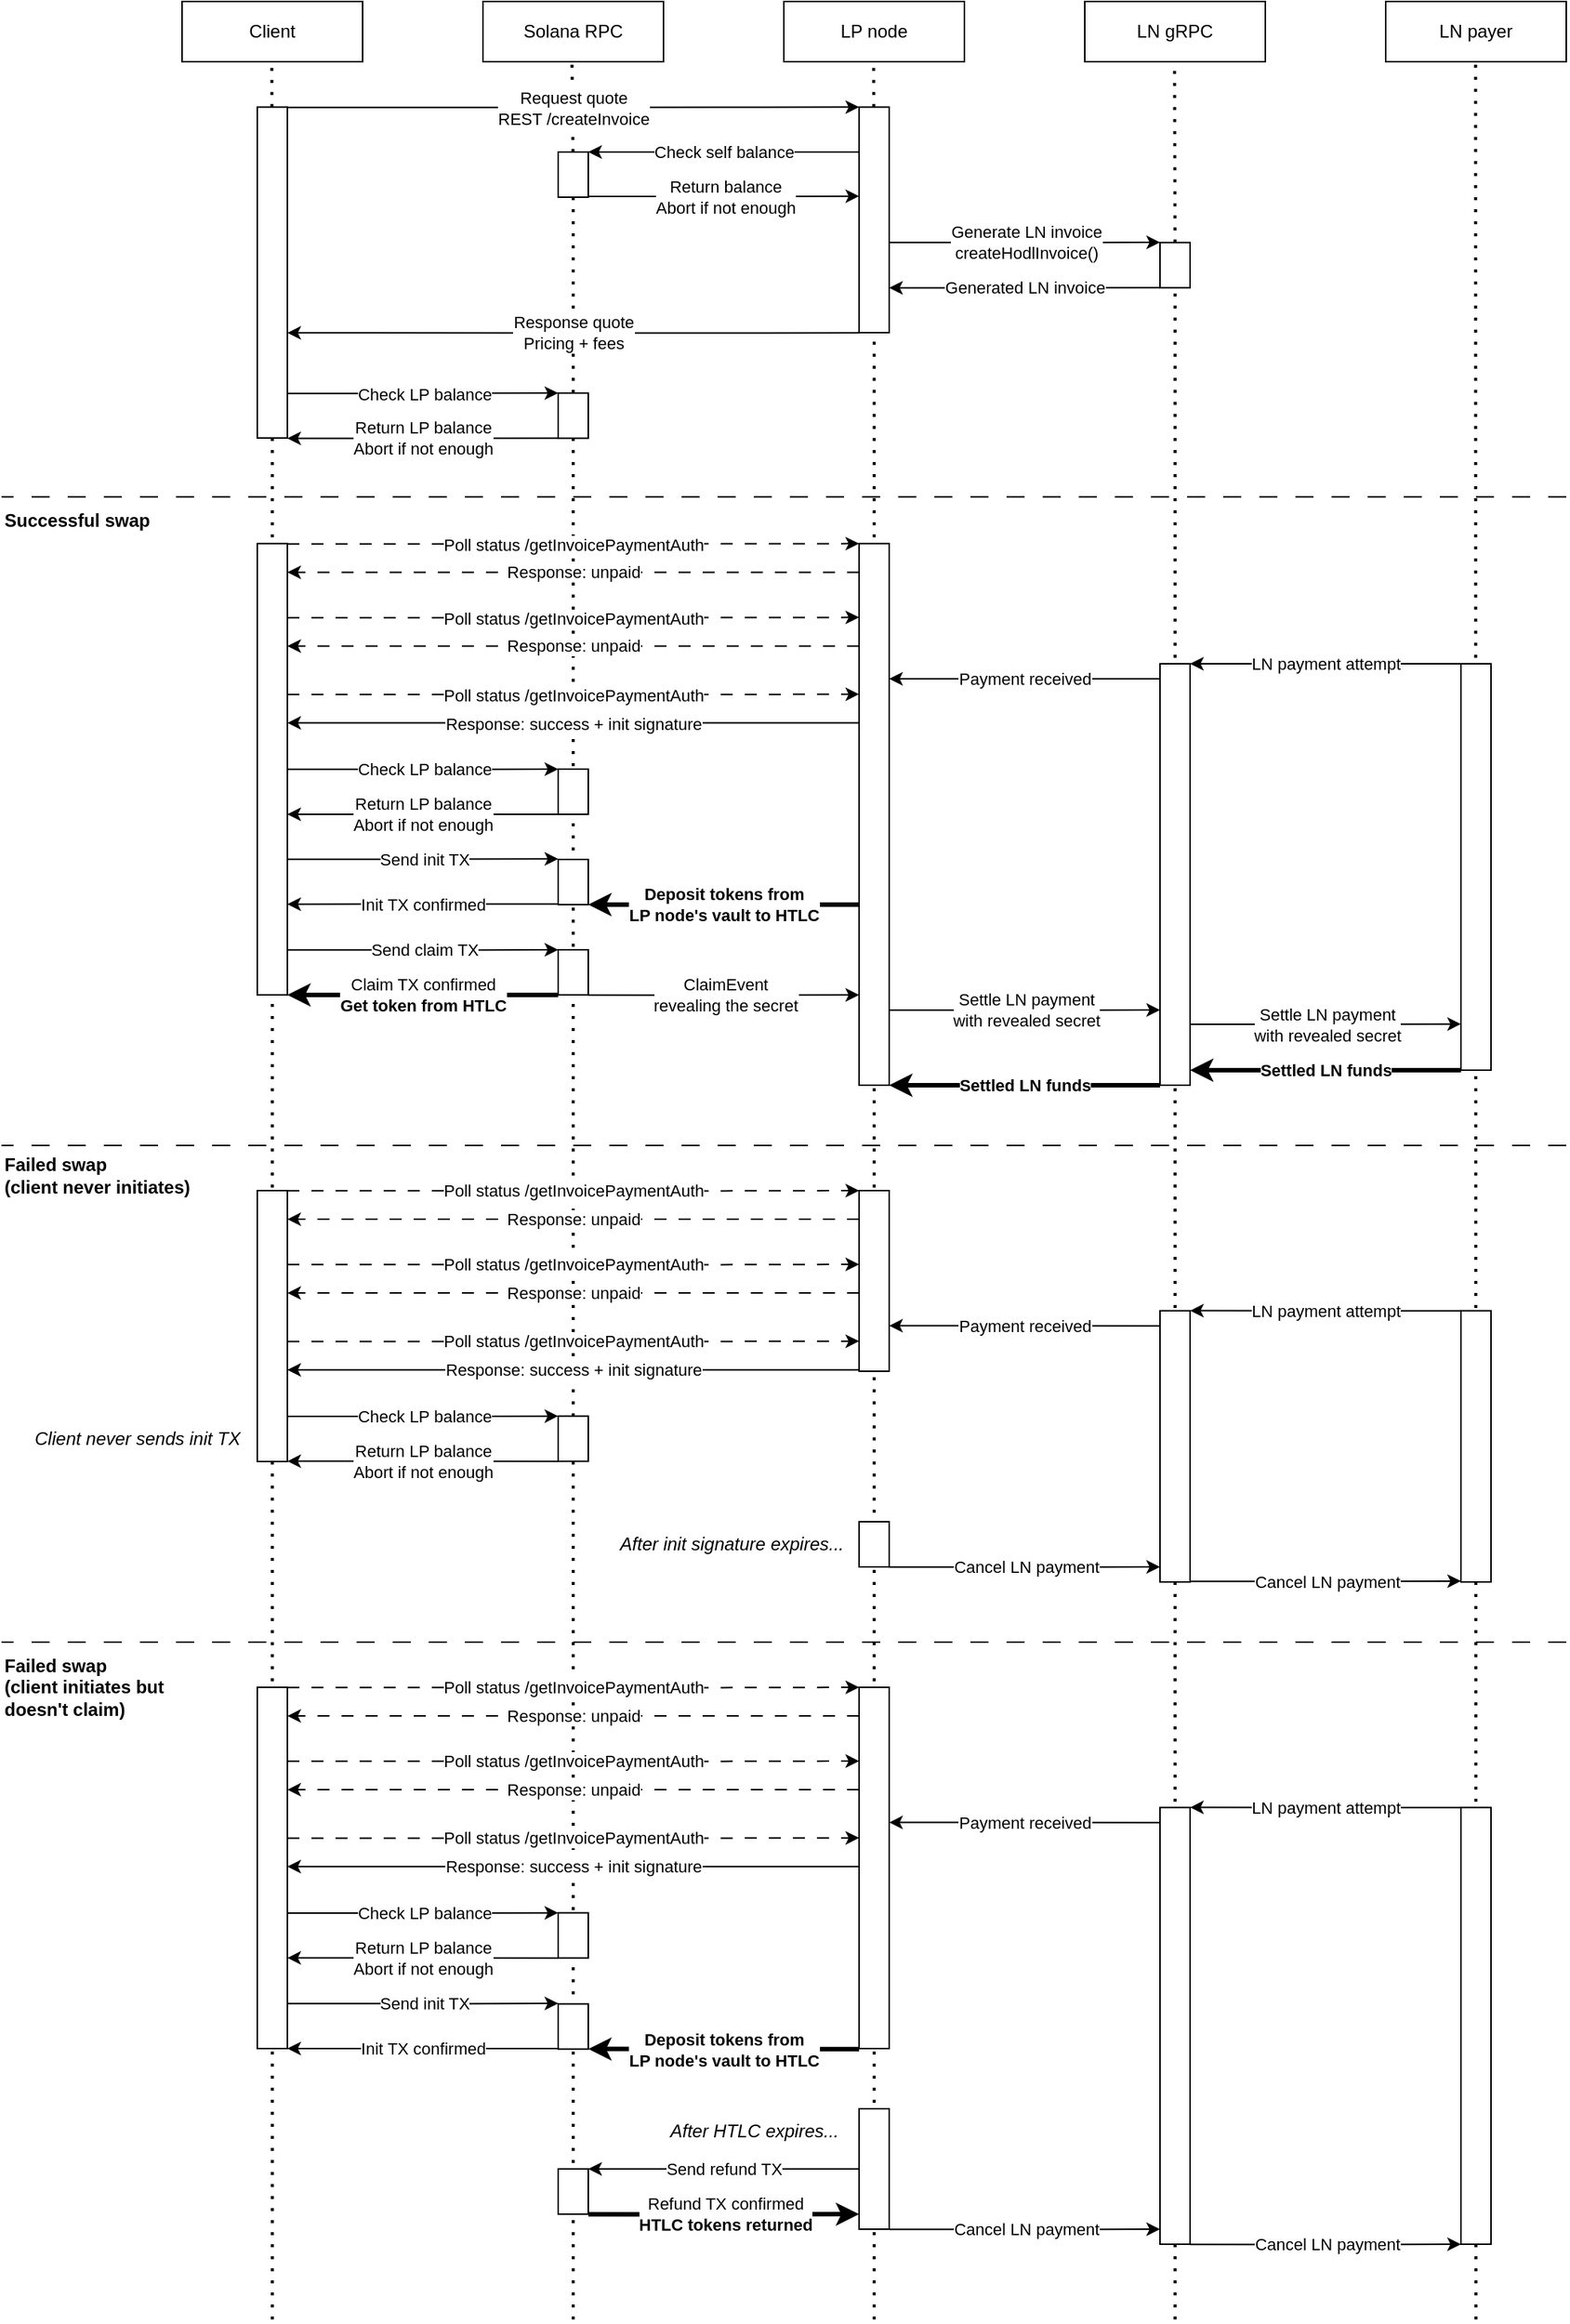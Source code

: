 <mxfile version="20.8.16" type="device"><diagram name="Page-1" id="v_abSemOzw6kNZ-jSQ5_"><mxGraphModel dx="1953" dy="1146" grid="1" gridSize="10" guides="1" tooltips="1" connect="1" arrows="1" fold="1" page="1" pageScale="1" pageWidth="1100" pageHeight="850" math="0" shadow="0"><root><mxCell id="0"/><mxCell id="1" parent="0"/><mxCell id="xtIyixmofCU6Mkym6CMM-1" value="Client" style="rounded=0;whiteSpace=wrap;html=1;" parent="1" vertex="1"><mxGeometry x="160" y="40" width="120" height="40" as="geometry"/></mxCell><mxCell id="xtIyixmofCU6Mkym6CMM-2" value="LP node" style="rounded=0;whiteSpace=wrap;html=1;" parent="1" vertex="1"><mxGeometry x="560" y="40" width="120" height="40" as="geometry"/></mxCell><mxCell id="xtIyixmofCU6Mkym6CMM-3" value="LN payer" style="rounded=0;whiteSpace=wrap;html=1;" parent="1" vertex="1"><mxGeometry x="960" y="40" width="120" height="40" as="geometry"/></mxCell><mxCell id="xtIyixmofCU6Mkym6CMM-4" value="Solana RPC" style="rounded=0;whiteSpace=wrap;html=1;" parent="1" vertex="1"><mxGeometry x="360" y="40" width="120" height="40" as="geometry"/></mxCell><mxCell id="xtIyixmofCU6Mkym6CMM-6" value="" style="endArrow=none;dashed=1;html=1;dashPattern=1 3;strokeWidth=2;rounded=0;entryX=0.5;entryY=1;entryDx=0;entryDy=0;startArrow=none;" parent="1" source="LldOg9A5rvM3-FE8M_Fl-11" edge="1"><mxGeometry width="50" height="50" relative="1" as="geometry"><mxPoint x="419" y="820" as="sourcePoint"/><mxPoint x="419.17" y="80" as="targetPoint"/></mxGeometry></mxCell><mxCell id="xtIyixmofCU6Mkym6CMM-23" value="LN gRPC" style="rounded=0;whiteSpace=wrap;html=1;" parent="1" vertex="1"><mxGeometry x="760" y="40" width="120" height="40" as="geometry"/></mxCell><mxCell id="LldOg9A5rvM3-FE8M_Fl-1" value="" style="endArrow=none;dashed=1;html=1;dashPattern=1 3;strokeWidth=2;rounded=0;entryX=0.5;entryY=1;entryDx=0;entryDy=0;startArrow=none;" edge="1" parent="1" source="LldOg9A5rvM3-FE8M_Fl-5"><mxGeometry width="50" height="50" relative="1" as="geometry"><mxPoint x="219.5" y="820" as="sourcePoint"/><mxPoint x="219.67" y="80" as="targetPoint"/></mxGeometry></mxCell><mxCell id="LldOg9A5rvM3-FE8M_Fl-2" value="" style="endArrow=none;dashed=1;html=1;dashPattern=1 3;strokeWidth=2;rounded=0;entryX=0.5;entryY=1;entryDx=0;entryDy=0;startArrow=none;" edge="1" parent="1" source="LldOg9A5rvM3-FE8M_Fl-7"><mxGeometry width="50" height="50" relative="1" as="geometry"><mxPoint x="619.5" y="820" as="sourcePoint"/><mxPoint x="619.67" y="80" as="targetPoint"/></mxGeometry></mxCell><mxCell id="LldOg9A5rvM3-FE8M_Fl-3" value="" style="endArrow=none;dashed=1;html=1;dashPattern=1 3;strokeWidth=2;rounded=0;entryX=0.5;entryY=1;entryDx=0;entryDy=0;startArrow=none;" edge="1" parent="1" source="LldOg9A5rvM3-FE8M_Fl-28"><mxGeometry width="50" height="50" relative="1" as="geometry"><mxPoint x="819.5" y="820" as="sourcePoint"/><mxPoint x="819.67" y="80" as="targetPoint"/></mxGeometry></mxCell><mxCell id="LldOg9A5rvM3-FE8M_Fl-4" value="" style="endArrow=none;dashed=1;html=1;dashPattern=1 3;strokeWidth=2;rounded=0;entryX=0.5;entryY=1;entryDx=0;entryDy=0;startArrow=none;" edge="1" parent="1"><mxGeometry width="50" height="50" relative="1" as="geometry"><mxPoint x="1020" y="1580" as="sourcePoint"/><mxPoint x="1019.75" y="80" as="targetPoint"/></mxGeometry></mxCell><mxCell id="LldOg9A5rvM3-FE8M_Fl-6" value="" style="endArrow=none;dashed=1;html=1;dashPattern=1 3;strokeWidth=2;rounded=0;entryX=0.5;entryY=1;entryDx=0;entryDy=0;startArrow=none;" edge="1" parent="1" target="LldOg9A5rvM3-FE8M_Fl-5"><mxGeometry width="50" height="50" relative="1" as="geometry"><mxPoint x="220" y="1580" as="sourcePoint"/><mxPoint x="219.67" y="80" as="targetPoint"/></mxGeometry></mxCell><mxCell id="LldOg9A5rvM3-FE8M_Fl-5" value="" style="rounded=0;whiteSpace=wrap;html=1;" vertex="1" parent="1"><mxGeometry x="210" y="110.17" width="20" height="219.83" as="geometry"/></mxCell><mxCell id="LldOg9A5rvM3-FE8M_Fl-8" value="" style="endArrow=none;dashed=1;html=1;dashPattern=1 3;strokeWidth=2;rounded=0;entryX=0.5;entryY=1;entryDx=0;entryDy=0;startArrow=none;" edge="1" parent="1" target="LldOg9A5rvM3-FE8M_Fl-7"><mxGeometry width="50" height="50" relative="1" as="geometry"><mxPoint x="620" y="1580" as="sourcePoint"/><mxPoint x="619.67" y="80" as="targetPoint"/></mxGeometry></mxCell><mxCell id="LldOg9A5rvM3-FE8M_Fl-7" value="" style="rounded=0;whiteSpace=wrap;html=1;" vertex="1" parent="1"><mxGeometry x="610" y="110.17" width="20" height="149.83" as="geometry"/></mxCell><mxCell id="LldOg9A5rvM3-FE8M_Fl-9" style="edgeStyle=orthogonalEdgeStyle;rounded=0;orthogonalLoop=1;jettySize=auto;html=1;exitX=1;exitY=0;exitDx=0;exitDy=0;entryX=0;entryY=0;entryDx=0;entryDy=0;" edge="1" parent="1"><mxGeometry relative="1" as="geometry"><mxPoint x="610" y="110.17" as="targetPoint"/><mxPoint x="230" y="110.34" as="sourcePoint"/><Array as="points"><mxPoint x="520" y="110.17"/><mxPoint x="520" y="110.17"/></Array></mxGeometry></mxCell><mxCell id="LldOg9A5rvM3-FE8M_Fl-10" value="Request quote&lt;br&gt;REST /createInvoice" style="edgeLabel;html=1;align=center;verticalAlign=middle;resizable=0;points=[];" vertex="1" connectable="0" parent="LldOg9A5rvM3-FE8M_Fl-9"><mxGeometry x="-0.106" y="-2" relative="1" as="geometry"><mxPoint x="20" y="-2" as="offset"/></mxGeometry></mxCell><mxCell id="LldOg9A5rvM3-FE8M_Fl-13" style="edgeStyle=orthogonalEdgeStyle;rounded=0;orthogonalLoop=1;jettySize=auto;html=1;exitX=0;exitY=1;exitDx=0;exitDy=0;" edge="1" parent="1"><mxGeometry relative="1" as="geometry"><mxPoint x="430" y="140.0" as="targetPoint"/><Array as="points"><mxPoint x="430" y="140.0"/></Array><mxPoint x="610.0" y="140.0" as="sourcePoint"/></mxGeometry></mxCell><mxCell id="LldOg9A5rvM3-FE8M_Fl-14" value="Check self balance" style="edgeLabel;html=1;align=center;verticalAlign=middle;resizable=0;points=[];" vertex="1" connectable="0" parent="LldOg9A5rvM3-FE8M_Fl-13"><mxGeometry x="-0.087" y="-1" relative="1" as="geometry"><mxPoint x="-8" y="1" as="offset"/></mxGeometry></mxCell><mxCell id="LldOg9A5rvM3-FE8M_Fl-16" value="" style="endArrow=none;dashed=1;html=1;dashPattern=1 3;strokeWidth=2;rounded=0;entryX=0.5;entryY=1;entryDx=0;entryDy=0;startArrow=none;" edge="1" parent="1" target="LldOg9A5rvM3-FE8M_Fl-11"><mxGeometry width="50" height="50" relative="1" as="geometry"><mxPoint x="420" y="1580" as="sourcePoint"/><mxPoint x="419.17" y="80.0" as="targetPoint"/></mxGeometry></mxCell><mxCell id="LldOg9A5rvM3-FE8M_Fl-11" value="" style="rounded=0;whiteSpace=wrap;html=1;" vertex="1" parent="1"><mxGeometry x="410" y="140.0" width="20" height="30" as="geometry"/></mxCell><mxCell id="LldOg9A5rvM3-FE8M_Fl-17" style="edgeStyle=orthogonalEdgeStyle;rounded=0;orthogonalLoop=1;jettySize=auto;html=1;exitX=1;exitY=0;exitDx=0;exitDy=0;entryX=0;entryY=0;entryDx=0;entryDy=0;" edge="1" parent="1"><mxGeometry relative="1" as="geometry"><mxPoint x="610.0" y="169.31" as="targetPoint"/><mxPoint x="430" y="169.48" as="sourcePoint"/><Array as="points"><mxPoint x="540" y="169.31"/></Array></mxGeometry></mxCell><mxCell id="LldOg9A5rvM3-FE8M_Fl-18" value="Return balance&lt;br&gt;Abort if not enough" style="edgeLabel;html=1;align=center;verticalAlign=middle;resizable=0;points=[];" vertex="1" connectable="0" parent="LldOg9A5rvM3-FE8M_Fl-17"><mxGeometry x="-0.106" y="-2" relative="1" as="geometry"><mxPoint x="10" y="-2" as="offset"/></mxGeometry></mxCell><mxCell id="LldOg9A5rvM3-FE8M_Fl-19" style="edgeStyle=orthogonalEdgeStyle;rounded=0;orthogonalLoop=1;jettySize=auto;html=1;exitX=0;exitY=1;exitDx=0;exitDy=0;endArrow=classic;endFill=1;" edge="1" parent="1"><mxGeometry relative="1" as="geometry"><mxPoint x="230" y="260.17" as="targetPoint"/><Array as="points"><mxPoint x="520" y="260.17"/><mxPoint x="520" y="260.17"/></Array><mxPoint x="610" y="260.17" as="sourcePoint"/></mxGeometry></mxCell><mxCell id="LldOg9A5rvM3-FE8M_Fl-20" value="Response quote&lt;br&gt;Pricing + fees" style="edgeLabel;html=1;align=center;verticalAlign=middle;resizable=0;points=[];" vertex="1" connectable="0" parent="LldOg9A5rvM3-FE8M_Fl-19"><mxGeometry x="0.075" relative="1" as="geometry"><mxPoint x="14" as="offset"/></mxGeometry></mxCell><mxCell id="LldOg9A5rvM3-FE8M_Fl-21" value="" style="rounded=0;whiteSpace=wrap;html=1;" vertex="1" parent="1"><mxGeometry x="410" y="300.17" width="20" height="30" as="geometry"/></mxCell><mxCell id="LldOg9A5rvM3-FE8M_Fl-22" style="edgeStyle=orthogonalEdgeStyle;rounded=0;orthogonalLoop=1;jettySize=auto;html=1;exitX=1;exitY=0;exitDx=0;exitDy=0;entryX=0;entryY=0;entryDx=0;entryDy=0;" edge="1" parent="1"><mxGeometry relative="1" as="geometry"><mxPoint x="410" y="300.17" as="targetPoint"/><mxPoint x="230" y="300.34" as="sourcePoint"/><Array as="points"><mxPoint x="340" y="300.17"/></Array></mxGeometry></mxCell><mxCell id="LldOg9A5rvM3-FE8M_Fl-23" value="Check LP balance" style="edgeLabel;html=1;align=center;verticalAlign=middle;resizable=0;points=[];" vertex="1" connectable="0" parent="LldOg9A5rvM3-FE8M_Fl-22"><mxGeometry x="-0.106" y="-2" relative="1" as="geometry"><mxPoint x="10" y="-2" as="offset"/></mxGeometry></mxCell><mxCell id="LldOg9A5rvM3-FE8M_Fl-24" style="edgeStyle=orthogonalEdgeStyle;rounded=0;orthogonalLoop=1;jettySize=auto;html=1;exitX=0;exitY=1;exitDx=0;exitDy=0;" edge="1" parent="1"><mxGeometry relative="1" as="geometry"><mxPoint x="230" y="330.17" as="targetPoint"/><Array as="points"><mxPoint x="230" y="330.17"/></Array><mxPoint x="410" y="330.17" as="sourcePoint"/></mxGeometry></mxCell><mxCell id="LldOg9A5rvM3-FE8M_Fl-25" value="Return LP balance&lt;br&gt;Abort if not enough" style="edgeLabel;html=1;align=center;verticalAlign=middle;resizable=0;points=[];" vertex="1" connectable="0" parent="LldOg9A5rvM3-FE8M_Fl-24"><mxGeometry x="-0.087" y="-1" relative="1" as="geometry"><mxPoint x="-8" y="1" as="offset"/></mxGeometry></mxCell><mxCell id="LldOg9A5rvM3-FE8M_Fl-26" style="edgeStyle=orthogonalEdgeStyle;rounded=0;orthogonalLoop=1;jettySize=auto;html=1;exitX=1;exitY=0;exitDx=0;exitDy=0;entryX=0;entryY=0;entryDx=0;entryDy=0;" edge="1" parent="1"><mxGeometry relative="1" as="geometry"><mxPoint x="810" y="200.0" as="targetPoint"/><mxPoint x="630" y="200.17" as="sourcePoint"/><Array as="points"><mxPoint x="740" y="200.0"/></Array></mxGeometry></mxCell><mxCell id="LldOg9A5rvM3-FE8M_Fl-27" value="Generate LN invoice&lt;br&gt;createHodlInvoice()" style="edgeLabel;html=1;align=center;verticalAlign=middle;resizable=0;points=[];" vertex="1" connectable="0" parent="LldOg9A5rvM3-FE8M_Fl-26"><mxGeometry x="-0.106" y="-2" relative="1" as="geometry"><mxPoint x="10" y="-2" as="offset"/></mxGeometry></mxCell><mxCell id="LldOg9A5rvM3-FE8M_Fl-29" value="" style="endArrow=none;dashed=1;html=1;dashPattern=1 3;strokeWidth=2;rounded=0;entryX=0.5;entryY=1;entryDx=0;entryDy=0;startArrow=none;" edge="1" parent="1" target="LldOg9A5rvM3-FE8M_Fl-28"><mxGeometry width="50" height="50" relative="1" as="geometry"><mxPoint x="820" y="1580" as="sourcePoint"/><mxPoint x="819.67" y="80" as="targetPoint"/></mxGeometry></mxCell><mxCell id="LldOg9A5rvM3-FE8M_Fl-28" value="" style="rounded=0;whiteSpace=wrap;html=1;" vertex="1" parent="1"><mxGeometry x="810" y="200.17" width="20" height="30" as="geometry"/></mxCell><mxCell id="LldOg9A5rvM3-FE8M_Fl-30" style="edgeStyle=orthogonalEdgeStyle;rounded=0;orthogonalLoop=1;jettySize=auto;html=1;exitX=0;exitY=1;exitDx=0;exitDy=0;" edge="1" parent="1"><mxGeometry relative="1" as="geometry"><mxPoint x="630" y="230.17" as="targetPoint"/><Array as="points"><mxPoint x="630" y="230.17"/></Array><mxPoint x="810" y="230.17" as="sourcePoint"/></mxGeometry></mxCell><mxCell id="LldOg9A5rvM3-FE8M_Fl-31" value="Generated LN invoice" style="edgeLabel;html=1;align=center;verticalAlign=middle;resizable=0;points=[];" vertex="1" connectable="0" parent="LldOg9A5rvM3-FE8M_Fl-30"><mxGeometry x="-0.087" y="-1" relative="1" as="geometry"><mxPoint x="-8" y="1" as="offset"/></mxGeometry></mxCell><mxCell id="LldOg9A5rvM3-FE8M_Fl-32" value="" style="rounded=0;whiteSpace=wrap;html=1;" vertex="1" parent="1"><mxGeometry x="210" y="400.17" width="20" height="299.83" as="geometry"/></mxCell><mxCell id="LldOg9A5rvM3-FE8M_Fl-33" value="" style="rounded=0;whiteSpace=wrap;html=1;" vertex="1" parent="1"><mxGeometry x="610" y="400.17" width="20" height="359.83" as="geometry"/></mxCell><mxCell id="LldOg9A5rvM3-FE8M_Fl-34" style="edgeStyle=orthogonalEdgeStyle;rounded=0;orthogonalLoop=1;jettySize=auto;html=1;exitX=1;exitY=0;exitDx=0;exitDy=0;entryX=0;entryY=0;entryDx=0;entryDy=0;dashed=1;dashPattern=8 8;" edge="1" parent="1"><mxGeometry relative="1" as="geometry"><mxPoint x="610" y="400.17" as="targetPoint"/><mxPoint x="230" y="400.34" as="sourcePoint"/><Array as="points"><mxPoint x="520" y="400.17"/><mxPoint x="520" y="400.17"/></Array></mxGeometry></mxCell><mxCell id="LldOg9A5rvM3-FE8M_Fl-35" value="Poll status /getInvoicePaymentAuth" style="edgeLabel;html=1;align=center;verticalAlign=middle;resizable=0;points=[];" vertex="1" connectable="0" parent="LldOg9A5rvM3-FE8M_Fl-34"><mxGeometry x="-0.106" y="-2" relative="1" as="geometry"><mxPoint x="20" y="-2" as="offset"/></mxGeometry></mxCell><mxCell id="LldOg9A5rvM3-FE8M_Fl-36" style="edgeStyle=orthogonalEdgeStyle;rounded=0;orthogonalLoop=1;jettySize=auto;html=1;exitX=0;exitY=1;exitDx=0;exitDy=0;endArrow=classic;endFill=1;dashed=1;dashPattern=8 8;" edge="1" parent="1"><mxGeometry relative="1" as="geometry"><mxPoint x="230" y="419.2" as="targetPoint"/><Array as="points"><mxPoint x="520" y="419.2"/><mxPoint x="520" y="419.2"/></Array><mxPoint x="610" y="419.2" as="sourcePoint"/></mxGeometry></mxCell><mxCell id="LldOg9A5rvM3-FE8M_Fl-37" value="Response: unpaid" style="edgeLabel;html=1;align=center;verticalAlign=middle;resizable=0;points=[];" vertex="1" connectable="0" parent="LldOg9A5rvM3-FE8M_Fl-36"><mxGeometry x="0.075" relative="1" as="geometry"><mxPoint x="14" as="offset"/></mxGeometry></mxCell><mxCell id="LldOg9A5rvM3-FE8M_Fl-42" style="edgeStyle=orthogonalEdgeStyle;rounded=0;orthogonalLoop=1;jettySize=auto;html=1;exitX=1;exitY=0;exitDx=0;exitDy=0;entryX=0;entryY=0;entryDx=0;entryDy=0;dashed=1;dashPattern=8 8;" edge="1" parent="1"><mxGeometry relative="1" as="geometry"><mxPoint x="610" y="449.17" as="targetPoint"/><mxPoint x="230" y="449.34" as="sourcePoint"/><Array as="points"><mxPoint x="520" y="449.17"/><mxPoint x="520" y="449.17"/></Array></mxGeometry></mxCell><mxCell id="LldOg9A5rvM3-FE8M_Fl-43" value="Poll status /getInvoicePaymentAuth" style="edgeLabel;html=1;align=center;verticalAlign=middle;resizable=0;points=[];" vertex="1" connectable="0" parent="LldOg9A5rvM3-FE8M_Fl-42"><mxGeometry x="-0.106" y="-2" relative="1" as="geometry"><mxPoint x="20" y="-2" as="offset"/></mxGeometry></mxCell><mxCell id="LldOg9A5rvM3-FE8M_Fl-44" style="edgeStyle=orthogonalEdgeStyle;rounded=0;orthogonalLoop=1;jettySize=auto;html=1;exitX=0;exitY=1;exitDx=0;exitDy=0;endArrow=classic;endFill=1;dashed=1;dashPattern=8 8;" edge="1" parent="1"><mxGeometry relative="1" as="geometry"><mxPoint x="230" y="468.2" as="targetPoint"/><Array as="points"><mxPoint x="520" y="468.2"/><mxPoint x="520" y="468.2"/></Array><mxPoint x="610" y="468.2" as="sourcePoint"/></mxGeometry></mxCell><mxCell id="LldOg9A5rvM3-FE8M_Fl-45" value="Response: unpaid" style="edgeLabel;html=1;align=center;verticalAlign=middle;resizable=0;points=[];" vertex="1" connectable="0" parent="LldOg9A5rvM3-FE8M_Fl-44"><mxGeometry x="0.075" relative="1" as="geometry"><mxPoint x="14" as="offset"/></mxGeometry></mxCell><mxCell id="LldOg9A5rvM3-FE8M_Fl-46" value="" style="rounded=0;whiteSpace=wrap;html=1;" vertex="1" parent="1"><mxGeometry x="1010" y="480" width="20" height="270" as="geometry"/></mxCell><mxCell id="LldOg9A5rvM3-FE8M_Fl-48" value="" style="rounded=0;whiteSpace=wrap;html=1;" vertex="1" parent="1"><mxGeometry x="810" y="480" width="20" height="280" as="geometry"/></mxCell><mxCell id="LldOg9A5rvM3-FE8M_Fl-49" style="edgeStyle=orthogonalEdgeStyle;rounded=0;orthogonalLoop=1;jettySize=auto;html=1;exitX=0;exitY=1;exitDx=0;exitDy=0;" edge="1" parent="1"><mxGeometry relative="1" as="geometry"><mxPoint x="830" y="480.0" as="targetPoint"/><Array as="points"><mxPoint x="830" y="480"/></Array><mxPoint x="1010" y="480.0" as="sourcePoint"/></mxGeometry></mxCell><mxCell id="LldOg9A5rvM3-FE8M_Fl-50" value="LN payment attempt" style="edgeLabel;html=1;align=center;verticalAlign=middle;resizable=0;points=[];" vertex="1" connectable="0" parent="LldOg9A5rvM3-FE8M_Fl-49"><mxGeometry x="-0.087" y="-1" relative="1" as="geometry"><mxPoint x="-8" y="1" as="offset"/></mxGeometry></mxCell><mxCell id="LldOg9A5rvM3-FE8M_Fl-51" style="edgeStyle=orthogonalEdgeStyle;rounded=0;orthogonalLoop=1;jettySize=auto;html=1;exitX=0;exitY=1;exitDx=0;exitDy=0;" edge="1" parent="1"><mxGeometry relative="1" as="geometry"><mxPoint x="630" y="490" as="targetPoint"/><Array as="points"><mxPoint x="630" y="490"/></Array><mxPoint x="810" y="490" as="sourcePoint"/></mxGeometry></mxCell><mxCell id="LldOg9A5rvM3-FE8M_Fl-52" value="Payment received" style="edgeLabel;html=1;align=center;verticalAlign=middle;resizable=0;points=[];" vertex="1" connectable="0" parent="LldOg9A5rvM3-FE8M_Fl-51"><mxGeometry x="-0.087" y="-1" relative="1" as="geometry"><mxPoint x="-8" y="1" as="offset"/></mxGeometry></mxCell><mxCell id="LldOg9A5rvM3-FE8M_Fl-53" style="edgeStyle=orthogonalEdgeStyle;rounded=0;orthogonalLoop=1;jettySize=auto;html=1;exitX=1;exitY=0;exitDx=0;exitDy=0;entryX=0;entryY=0;entryDx=0;entryDy=0;dashed=1;dashPattern=8 8;" edge="1" parent="1"><mxGeometry relative="1" as="geometry"><mxPoint x="610" y="500.23" as="targetPoint"/><mxPoint x="230" y="500.4" as="sourcePoint"/><Array as="points"><mxPoint x="520" y="500.23"/><mxPoint x="520" y="500.23"/></Array></mxGeometry></mxCell><mxCell id="LldOg9A5rvM3-FE8M_Fl-54" value="Poll status /getInvoicePaymentAuth" style="edgeLabel;html=1;align=center;verticalAlign=middle;resizable=0;points=[];" vertex="1" connectable="0" parent="LldOg9A5rvM3-FE8M_Fl-53"><mxGeometry x="-0.106" y="-2" relative="1" as="geometry"><mxPoint x="20" y="-2" as="offset"/></mxGeometry></mxCell><mxCell id="LldOg9A5rvM3-FE8M_Fl-55" style="edgeStyle=orthogonalEdgeStyle;rounded=0;orthogonalLoop=1;jettySize=auto;html=1;exitX=0;exitY=1;exitDx=0;exitDy=0;endArrow=classic;endFill=1;" edge="1" parent="1"><mxGeometry relative="1" as="geometry"><mxPoint x="230" y="519.26" as="targetPoint"/><Array as="points"><mxPoint x="520" y="519.26"/><mxPoint x="520" y="519.26"/></Array><mxPoint x="610" y="519.26" as="sourcePoint"/></mxGeometry></mxCell><mxCell id="LldOg9A5rvM3-FE8M_Fl-56" value="Response: success + init signature" style="edgeLabel;html=1;align=center;verticalAlign=middle;resizable=0;points=[];" vertex="1" connectable="0" parent="LldOg9A5rvM3-FE8M_Fl-55"><mxGeometry x="0.075" relative="1" as="geometry"><mxPoint x="14" as="offset"/></mxGeometry></mxCell><mxCell id="LldOg9A5rvM3-FE8M_Fl-57" value="" style="rounded=0;whiteSpace=wrap;html=1;" vertex="1" parent="1"><mxGeometry x="410" y="550.0" width="20" height="30" as="geometry"/></mxCell><mxCell id="LldOg9A5rvM3-FE8M_Fl-58" style="edgeStyle=orthogonalEdgeStyle;rounded=0;orthogonalLoop=1;jettySize=auto;html=1;exitX=1;exitY=0;exitDx=0;exitDy=0;entryX=0;entryY=0;entryDx=0;entryDy=0;" edge="1" parent="1"><mxGeometry relative="1" as="geometry"><mxPoint x="410" y="550.0" as="targetPoint"/><mxPoint x="230" y="550.17" as="sourcePoint"/><Array as="points"><mxPoint x="340" y="550.0"/></Array></mxGeometry></mxCell><mxCell id="LldOg9A5rvM3-FE8M_Fl-59" value="Check LP balance" style="edgeLabel;html=1;align=center;verticalAlign=middle;resizable=0;points=[];" vertex="1" connectable="0" parent="LldOg9A5rvM3-FE8M_Fl-58"><mxGeometry x="-0.106" y="-2" relative="1" as="geometry"><mxPoint x="10" y="-2" as="offset"/></mxGeometry></mxCell><mxCell id="LldOg9A5rvM3-FE8M_Fl-60" style="edgeStyle=orthogonalEdgeStyle;rounded=0;orthogonalLoop=1;jettySize=auto;html=1;exitX=0;exitY=1;exitDx=0;exitDy=0;" edge="1" parent="1"><mxGeometry relative="1" as="geometry"><mxPoint x="230" y="580.0" as="targetPoint"/><Array as="points"><mxPoint x="230" y="580"/></Array><mxPoint x="410" y="580.0" as="sourcePoint"/></mxGeometry></mxCell><mxCell id="LldOg9A5rvM3-FE8M_Fl-61" value="Return LP balance&lt;br&gt;Abort if not enough" style="edgeLabel;html=1;align=center;verticalAlign=middle;resizable=0;points=[];" vertex="1" connectable="0" parent="LldOg9A5rvM3-FE8M_Fl-60"><mxGeometry x="-0.087" y="-1" relative="1" as="geometry"><mxPoint x="-8" y="1" as="offset"/></mxGeometry></mxCell><mxCell id="LldOg9A5rvM3-FE8M_Fl-62" value="" style="rounded=0;whiteSpace=wrap;html=1;" vertex="1" parent="1"><mxGeometry x="410" y="610.0" width="20" height="30" as="geometry"/></mxCell><mxCell id="LldOg9A5rvM3-FE8M_Fl-63" style="edgeStyle=orthogonalEdgeStyle;rounded=0;orthogonalLoop=1;jettySize=auto;html=1;exitX=1;exitY=0;exitDx=0;exitDy=0;entryX=0;entryY=0;entryDx=0;entryDy=0;" edge="1" parent="1"><mxGeometry relative="1" as="geometry"><mxPoint x="410" y="609.66" as="targetPoint"/><mxPoint x="230" y="609.83" as="sourcePoint"/><Array as="points"><mxPoint x="340" y="609.66"/></Array></mxGeometry></mxCell><mxCell id="LldOg9A5rvM3-FE8M_Fl-64" value="Send init TX" style="edgeLabel;html=1;align=center;verticalAlign=middle;resizable=0;points=[];" vertex="1" connectable="0" parent="LldOg9A5rvM3-FE8M_Fl-63"><mxGeometry x="-0.106" y="-2" relative="1" as="geometry"><mxPoint x="10" y="-2" as="offset"/></mxGeometry></mxCell><mxCell id="LldOg9A5rvM3-FE8M_Fl-65" style="edgeStyle=orthogonalEdgeStyle;rounded=0;orthogonalLoop=1;jettySize=auto;html=1;exitX=0;exitY=1;exitDx=0;exitDy=0;" edge="1" parent="1"><mxGeometry relative="1" as="geometry"><mxPoint x="230" y="639.66" as="targetPoint"/><Array as="points"><mxPoint x="230" y="639.66"/></Array><mxPoint x="410" y="639.66" as="sourcePoint"/></mxGeometry></mxCell><mxCell id="LldOg9A5rvM3-FE8M_Fl-66" value="Init TX confirmed" style="edgeLabel;html=1;align=center;verticalAlign=middle;resizable=0;points=[];" vertex="1" connectable="0" parent="LldOg9A5rvM3-FE8M_Fl-65"><mxGeometry x="-0.087" y="-1" relative="1" as="geometry"><mxPoint x="-8" y="1" as="offset"/></mxGeometry></mxCell><mxCell id="LldOg9A5rvM3-FE8M_Fl-67" style="edgeStyle=orthogonalEdgeStyle;rounded=0;orthogonalLoop=1;jettySize=auto;html=1;exitX=0;exitY=1;exitDx=0;exitDy=0;strokeWidth=3;" edge="1" parent="1"><mxGeometry relative="1" as="geometry"><mxPoint x="430" y="640" as="targetPoint"/><Array as="points"><mxPoint x="430" y="640"/></Array><mxPoint x="610" y="640" as="sourcePoint"/></mxGeometry></mxCell><mxCell id="LldOg9A5rvM3-FE8M_Fl-68" value="&lt;b&gt;Deposit tokens from&lt;br&gt;LP node's vault to HTLC&lt;/b&gt;" style="edgeLabel;html=1;align=center;verticalAlign=middle;resizable=0;points=[];" vertex="1" connectable="0" parent="LldOg9A5rvM3-FE8M_Fl-67"><mxGeometry x="-0.087" y="-1" relative="1" as="geometry"><mxPoint x="-8" y="1" as="offset"/></mxGeometry></mxCell><mxCell id="LldOg9A5rvM3-FE8M_Fl-69" value="" style="rounded=0;whiteSpace=wrap;html=1;" vertex="1" parent="1"><mxGeometry x="410" y="670.0" width="20" height="30" as="geometry"/></mxCell><mxCell id="LldOg9A5rvM3-FE8M_Fl-70" style="edgeStyle=orthogonalEdgeStyle;rounded=0;orthogonalLoop=1;jettySize=auto;html=1;exitX=1;exitY=0;exitDx=0;exitDy=0;entryX=0;entryY=0;entryDx=0;entryDy=0;" edge="1" parent="1"><mxGeometry relative="1" as="geometry"><mxPoint x="410" y="670.0" as="targetPoint"/><mxPoint x="230" y="670.17" as="sourcePoint"/><Array as="points"><mxPoint x="340" y="670.0"/></Array></mxGeometry></mxCell><mxCell id="LldOg9A5rvM3-FE8M_Fl-71" value="Send claim TX" style="edgeLabel;html=1;align=center;verticalAlign=middle;resizable=0;points=[];" vertex="1" connectable="0" parent="LldOg9A5rvM3-FE8M_Fl-70"><mxGeometry x="-0.106" y="-2" relative="1" as="geometry"><mxPoint x="10" y="-2" as="offset"/></mxGeometry></mxCell><mxCell id="LldOg9A5rvM3-FE8M_Fl-72" style="edgeStyle=orthogonalEdgeStyle;rounded=0;orthogonalLoop=1;jettySize=auto;html=1;exitX=0;exitY=1;exitDx=0;exitDy=0;strokeWidth=3;" edge="1" parent="1"><mxGeometry relative="1" as="geometry"><mxPoint x="230" y="700.0" as="targetPoint"/><Array as="points"><mxPoint x="230" y="700"/></Array><mxPoint x="410" y="700.0" as="sourcePoint"/></mxGeometry></mxCell><mxCell id="LldOg9A5rvM3-FE8M_Fl-73" value="Claim TX confirmed&lt;br&gt;&lt;b&gt;Get token from HTLC&lt;/b&gt;" style="edgeLabel;html=1;align=center;verticalAlign=middle;resizable=0;points=[];" vertex="1" connectable="0" parent="LldOg9A5rvM3-FE8M_Fl-72"><mxGeometry x="-0.087" y="-1" relative="1" as="geometry"><mxPoint x="-8" y="1" as="offset"/></mxGeometry></mxCell><mxCell id="LldOg9A5rvM3-FE8M_Fl-74" style="edgeStyle=orthogonalEdgeStyle;rounded=0;orthogonalLoop=1;jettySize=auto;html=1;exitX=1;exitY=0;exitDx=0;exitDy=0;entryX=0;entryY=0;entryDx=0;entryDy=0;" edge="1" parent="1"><mxGeometry relative="1" as="geometry"><mxPoint x="610" y="700.0" as="targetPoint"/><mxPoint x="430" y="700.17" as="sourcePoint"/><Array as="points"><mxPoint x="540" y="700.0"/></Array></mxGeometry></mxCell><mxCell id="LldOg9A5rvM3-FE8M_Fl-75" value="ClaimEvent&lt;br&gt;revealing the secret" style="edgeLabel;html=1;align=center;verticalAlign=middle;resizable=0;points=[];" vertex="1" connectable="0" parent="LldOg9A5rvM3-FE8M_Fl-74"><mxGeometry x="-0.106" y="-2" relative="1" as="geometry"><mxPoint x="10" y="-2" as="offset"/></mxGeometry></mxCell><mxCell id="LldOg9A5rvM3-FE8M_Fl-76" style="edgeStyle=orthogonalEdgeStyle;rounded=0;orthogonalLoop=1;jettySize=auto;html=1;exitX=1;exitY=0;exitDx=0;exitDy=0;entryX=0;entryY=0;entryDx=0;entryDy=0;" edge="1" parent="1"><mxGeometry relative="1" as="geometry"><mxPoint x="810" y="710.0" as="targetPoint"/><mxPoint x="630" y="710.17" as="sourcePoint"/><Array as="points"><mxPoint x="740" y="710.0"/></Array></mxGeometry></mxCell><mxCell id="LldOg9A5rvM3-FE8M_Fl-77" value="Settle LN payment&lt;br&gt;with revealed secret" style="edgeLabel;html=1;align=center;verticalAlign=middle;resizable=0;points=[];" vertex="1" connectable="0" parent="LldOg9A5rvM3-FE8M_Fl-76"><mxGeometry x="-0.106" y="-2" relative="1" as="geometry"><mxPoint x="10" y="-2" as="offset"/></mxGeometry></mxCell><mxCell id="LldOg9A5rvM3-FE8M_Fl-78" style="edgeStyle=orthogonalEdgeStyle;rounded=0;orthogonalLoop=1;jettySize=auto;html=1;exitX=1;exitY=0;exitDx=0;exitDy=0;entryX=0;entryY=0;entryDx=0;entryDy=0;" edge="1" parent="1"><mxGeometry relative="1" as="geometry"><mxPoint x="1010" y="719.31" as="targetPoint"/><mxPoint x="830" y="719.48" as="sourcePoint"/><Array as="points"><mxPoint x="940" y="719.31"/></Array></mxGeometry></mxCell><mxCell id="LldOg9A5rvM3-FE8M_Fl-79" value="Settle LN payment&lt;br&gt;with revealed secret" style="edgeLabel;html=1;align=center;verticalAlign=middle;resizable=0;points=[];" vertex="1" connectable="0" parent="LldOg9A5rvM3-FE8M_Fl-78"><mxGeometry x="-0.106" y="-2" relative="1" as="geometry"><mxPoint x="10" y="-2" as="offset"/></mxGeometry></mxCell><mxCell id="LldOg9A5rvM3-FE8M_Fl-81" style="edgeStyle=orthogonalEdgeStyle;rounded=0;orthogonalLoop=1;jettySize=auto;html=1;exitX=0;exitY=1;exitDx=0;exitDy=0;strokeWidth=3;" edge="1" parent="1"><mxGeometry relative="1" as="geometry"><mxPoint x="830" y="750" as="targetPoint"/><Array as="points"><mxPoint x="830" y="750"/></Array><mxPoint x="1010" y="750" as="sourcePoint"/></mxGeometry></mxCell><mxCell id="LldOg9A5rvM3-FE8M_Fl-82" value="&lt;b&gt;Settled LN funds&lt;/b&gt;" style="edgeLabel;html=1;align=center;verticalAlign=middle;resizable=0;points=[];" vertex="1" connectable="0" parent="LldOg9A5rvM3-FE8M_Fl-81"><mxGeometry x="-0.087" y="-1" relative="1" as="geometry"><mxPoint x="-8" y="1" as="offset"/></mxGeometry></mxCell><mxCell id="LldOg9A5rvM3-FE8M_Fl-85" style="edgeStyle=orthogonalEdgeStyle;rounded=0;orthogonalLoop=1;jettySize=auto;html=1;exitX=0;exitY=1;exitDx=0;exitDy=0;strokeWidth=3;" edge="1" parent="1"><mxGeometry relative="1" as="geometry"><mxPoint x="630" y="760" as="targetPoint"/><Array as="points"><mxPoint x="630" y="760"/></Array><mxPoint x="810" y="760" as="sourcePoint"/></mxGeometry></mxCell><mxCell id="LldOg9A5rvM3-FE8M_Fl-86" value="&lt;b&gt;Settled LN funds&lt;/b&gt;" style="edgeLabel;html=1;align=center;verticalAlign=middle;resizable=0;points=[];" vertex="1" connectable="0" parent="LldOg9A5rvM3-FE8M_Fl-85"><mxGeometry x="-0.087" y="-1" relative="1" as="geometry"><mxPoint x="-8" y="1" as="offset"/></mxGeometry></mxCell><mxCell id="LldOg9A5rvM3-FE8M_Fl-87" value="" style="rounded=0;whiteSpace=wrap;html=1;" vertex="1" parent="1"><mxGeometry x="210" y="830" width="20" height="180" as="geometry"/></mxCell><mxCell id="LldOg9A5rvM3-FE8M_Fl-88" value="" style="rounded=0;whiteSpace=wrap;html=1;" vertex="1" parent="1"><mxGeometry x="610" y="830" width="20" height="120" as="geometry"/></mxCell><mxCell id="LldOg9A5rvM3-FE8M_Fl-89" style="edgeStyle=orthogonalEdgeStyle;rounded=0;orthogonalLoop=1;jettySize=auto;html=1;exitX=1;exitY=0;exitDx=0;exitDy=0;entryX=0;entryY=0;entryDx=0;entryDy=0;dashed=1;dashPattern=8 8;" edge="1" parent="1"><mxGeometry relative="1" as="geometry"><mxPoint x="610" y="830" as="targetPoint"/><mxPoint x="230" y="830.17" as="sourcePoint"/><Array as="points"><mxPoint x="520" y="830"/><mxPoint x="520" y="830"/></Array></mxGeometry></mxCell><mxCell id="LldOg9A5rvM3-FE8M_Fl-90" value="Poll status /getInvoicePaymentAuth" style="edgeLabel;html=1;align=center;verticalAlign=middle;resizable=0;points=[];" vertex="1" connectable="0" parent="LldOg9A5rvM3-FE8M_Fl-89"><mxGeometry x="-0.106" y="-2" relative="1" as="geometry"><mxPoint x="20" y="-2" as="offset"/></mxGeometry></mxCell><mxCell id="LldOg9A5rvM3-FE8M_Fl-91" style="edgeStyle=orthogonalEdgeStyle;rounded=0;orthogonalLoop=1;jettySize=auto;html=1;exitX=0;exitY=1;exitDx=0;exitDy=0;endArrow=classic;endFill=1;dashed=1;dashPattern=8 8;" edge="1" parent="1"><mxGeometry relative="1" as="geometry"><mxPoint x="230" y="849.03" as="targetPoint"/><Array as="points"><mxPoint x="520" y="849.03"/><mxPoint x="520" y="849.03"/></Array><mxPoint x="610" y="849.03" as="sourcePoint"/></mxGeometry></mxCell><mxCell id="LldOg9A5rvM3-FE8M_Fl-92" value="Response: unpaid" style="edgeLabel;html=1;align=center;verticalAlign=middle;resizable=0;points=[];" vertex="1" connectable="0" parent="LldOg9A5rvM3-FE8M_Fl-91"><mxGeometry x="0.075" relative="1" as="geometry"><mxPoint x="14" as="offset"/></mxGeometry></mxCell><mxCell id="LldOg9A5rvM3-FE8M_Fl-93" style="edgeStyle=orthogonalEdgeStyle;rounded=0;orthogonalLoop=1;jettySize=auto;html=1;exitX=1;exitY=0;exitDx=0;exitDy=0;entryX=0;entryY=0;entryDx=0;entryDy=0;dashed=1;dashPattern=8 8;" edge="1" parent="1"><mxGeometry relative="1" as="geometry"><mxPoint x="610" y="879" as="targetPoint"/><mxPoint x="230" y="879.17" as="sourcePoint"/><Array as="points"><mxPoint x="520" y="879"/><mxPoint x="520" y="879"/></Array></mxGeometry></mxCell><mxCell id="LldOg9A5rvM3-FE8M_Fl-94" value="Poll status /getInvoicePaymentAuth" style="edgeLabel;html=1;align=center;verticalAlign=middle;resizable=0;points=[];" vertex="1" connectable="0" parent="LldOg9A5rvM3-FE8M_Fl-93"><mxGeometry x="-0.106" y="-2" relative="1" as="geometry"><mxPoint x="20" y="-2" as="offset"/></mxGeometry></mxCell><mxCell id="LldOg9A5rvM3-FE8M_Fl-95" style="edgeStyle=orthogonalEdgeStyle;rounded=0;orthogonalLoop=1;jettySize=auto;html=1;exitX=0;exitY=1;exitDx=0;exitDy=0;endArrow=classic;endFill=1;dashed=1;dashPattern=8 8;" edge="1" parent="1"><mxGeometry relative="1" as="geometry"><mxPoint x="230" y="898.03" as="targetPoint"/><Array as="points"><mxPoint x="520" y="898.03"/><mxPoint x="520" y="898.03"/></Array><mxPoint x="610" y="898.03" as="sourcePoint"/></mxGeometry></mxCell><mxCell id="LldOg9A5rvM3-FE8M_Fl-96" value="Response: unpaid" style="edgeLabel;html=1;align=center;verticalAlign=middle;resizable=0;points=[];" vertex="1" connectable="0" parent="LldOg9A5rvM3-FE8M_Fl-95"><mxGeometry x="0.075" relative="1" as="geometry"><mxPoint x="14" as="offset"/></mxGeometry></mxCell><mxCell id="LldOg9A5rvM3-FE8M_Fl-97" value="" style="rounded=0;whiteSpace=wrap;html=1;" vertex="1" parent="1"><mxGeometry x="1010" y="909.83" width="20" height="180.17" as="geometry"/></mxCell><mxCell id="LldOg9A5rvM3-FE8M_Fl-98" value="" style="rounded=0;whiteSpace=wrap;html=1;" vertex="1" parent="1"><mxGeometry x="810" y="909.83" width="20" height="180.17" as="geometry"/></mxCell><mxCell id="LldOg9A5rvM3-FE8M_Fl-99" style="edgeStyle=orthogonalEdgeStyle;rounded=0;orthogonalLoop=1;jettySize=auto;html=1;exitX=0;exitY=1;exitDx=0;exitDy=0;" edge="1" parent="1"><mxGeometry relative="1" as="geometry"><mxPoint x="830" y="909.83" as="targetPoint"/><Array as="points"><mxPoint x="830" y="909.83"/></Array><mxPoint x="1010" y="909.83" as="sourcePoint"/></mxGeometry></mxCell><mxCell id="LldOg9A5rvM3-FE8M_Fl-100" value="LN payment attempt" style="edgeLabel;html=1;align=center;verticalAlign=middle;resizable=0;points=[];" vertex="1" connectable="0" parent="LldOg9A5rvM3-FE8M_Fl-99"><mxGeometry x="-0.087" y="-1" relative="1" as="geometry"><mxPoint x="-8" y="1" as="offset"/></mxGeometry></mxCell><mxCell id="LldOg9A5rvM3-FE8M_Fl-101" style="edgeStyle=orthogonalEdgeStyle;rounded=0;orthogonalLoop=1;jettySize=auto;html=1;exitX=0;exitY=1;exitDx=0;exitDy=0;" edge="1" parent="1"><mxGeometry relative="1" as="geometry"><mxPoint x="630" y="919.83" as="targetPoint"/><Array as="points"><mxPoint x="630" y="919.83"/></Array><mxPoint x="810" y="919.83" as="sourcePoint"/></mxGeometry></mxCell><mxCell id="LldOg9A5rvM3-FE8M_Fl-102" value="Payment received" style="edgeLabel;html=1;align=center;verticalAlign=middle;resizable=0;points=[];" vertex="1" connectable="0" parent="LldOg9A5rvM3-FE8M_Fl-101"><mxGeometry x="-0.087" y="-1" relative="1" as="geometry"><mxPoint x="-8" y="1" as="offset"/></mxGeometry></mxCell><mxCell id="LldOg9A5rvM3-FE8M_Fl-103" style="edgeStyle=orthogonalEdgeStyle;rounded=0;orthogonalLoop=1;jettySize=auto;html=1;exitX=1;exitY=0;exitDx=0;exitDy=0;entryX=0;entryY=0;entryDx=0;entryDy=0;dashed=1;dashPattern=8 8;" edge="1" parent="1"><mxGeometry relative="1" as="geometry"><mxPoint x="610" y="930.06" as="targetPoint"/><mxPoint x="230" y="930.23" as="sourcePoint"/><Array as="points"><mxPoint x="520" y="930.06"/><mxPoint x="520" y="930.06"/></Array></mxGeometry></mxCell><mxCell id="LldOg9A5rvM3-FE8M_Fl-104" value="Poll status /getInvoicePaymentAuth" style="edgeLabel;html=1;align=center;verticalAlign=middle;resizable=0;points=[];" vertex="1" connectable="0" parent="LldOg9A5rvM3-FE8M_Fl-103"><mxGeometry x="-0.106" y="-2" relative="1" as="geometry"><mxPoint x="20" y="-2" as="offset"/></mxGeometry></mxCell><mxCell id="LldOg9A5rvM3-FE8M_Fl-105" style="edgeStyle=orthogonalEdgeStyle;rounded=0;orthogonalLoop=1;jettySize=auto;html=1;exitX=0;exitY=1;exitDx=0;exitDy=0;endArrow=classic;endFill=1;" edge="1" parent="1"><mxGeometry relative="1" as="geometry"><mxPoint x="230" y="949.09" as="targetPoint"/><Array as="points"><mxPoint x="520" y="949.09"/><mxPoint x="520" y="949.09"/></Array><mxPoint x="610" y="949.09" as="sourcePoint"/></mxGeometry></mxCell><mxCell id="LldOg9A5rvM3-FE8M_Fl-106" value="Response: success + init signature" style="edgeLabel;html=1;align=center;verticalAlign=middle;resizable=0;points=[];" vertex="1" connectable="0" parent="LldOg9A5rvM3-FE8M_Fl-105"><mxGeometry x="0.075" relative="1" as="geometry"><mxPoint x="14" as="offset"/></mxGeometry></mxCell><mxCell id="LldOg9A5rvM3-FE8M_Fl-107" value="" style="rounded=0;whiteSpace=wrap;html=1;" vertex="1" parent="1"><mxGeometry x="410" y="979.83" width="20" height="30" as="geometry"/></mxCell><mxCell id="LldOg9A5rvM3-FE8M_Fl-108" style="edgeStyle=orthogonalEdgeStyle;rounded=0;orthogonalLoop=1;jettySize=auto;html=1;exitX=1;exitY=0;exitDx=0;exitDy=0;entryX=0;entryY=0;entryDx=0;entryDy=0;" edge="1" parent="1"><mxGeometry relative="1" as="geometry"><mxPoint x="410" y="979.83" as="targetPoint"/><mxPoint x="230" y="980.0" as="sourcePoint"/><Array as="points"><mxPoint x="340" y="979.83"/></Array></mxGeometry></mxCell><mxCell id="LldOg9A5rvM3-FE8M_Fl-109" value="Check LP balance" style="edgeLabel;html=1;align=center;verticalAlign=middle;resizable=0;points=[];" vertex="1" connectable="0" parent="LldOg9A5rvM3-FE8M_Fl-108"><mxGeometry x="-0.106" y="-2" relative="1" as="geometry"><mxPoint x="10" y="-2" as="offset"/></mxGeometry></mxCell><mxCell id="LldOg9A5rvM3-FE8M_Fl-110" style="edgeStyle=orthogonalEdgeStyle;rounded=0;orthogonalLoop=1;jettySize=auto;html=1;exitX=0;exitY=1;exitDx=0;exitDy=0;" edge="1" parent="1"><mxGeometry relative="1" as="geometry"><mxPoint x="230" y="1009.83" as="targetPoint"/><Array as="points"><mxPoint x="230" y="1009.83"/></Array><mxPoint x="410" y="1009.83" as="sourcePoint"/></mxGeometry></mxCell><mxCell id="LldOg9A5rvM3-FE8M_Fl-111" value="Return LP balance&lt;br&gt;Abort if not enough" style="edgeLabel;html=1;align=center;verticalAlign=middle;resizable=0;points=[];" vertex="1" connectable="0" parent="LldOg9A5rvM3-FE8M_Fl-110"><mxGeometry x="-0.087" y="-1" relative="1" as="geometry"><mxPoint x="-8" y="1" as="offset"/></mxGeometry></mxCell><mxCell id="LldOg9A5rvM3-FE8M_Fl-126" style="edgeStyle=orthogonalEdgeStyle;rounded=0;orthogonalLoop=1;jettySize=auto;html=1;exitX=1;exitY=0;exitDx=0;exitDy=0;entryX=0;entryY=0;entryDx=0;entryDy=0;" edge="1" parent="1"><mxGeometry relative="1" as="geometry"><mxPoint x="810" y="1080.0" as="targetPoint"/><mxPoint x="630" y="1080.17" as="sourcePoint"/><Array as="points"><mxPoint x="740" y="1080.0"/></Array></mxGeometry></mxCell><mxCell id="LldOg9A5rvM3-FE8M_Fl-127" value="Cancel LN payment" style="edgeLabel;html=1;align=center;verticalAlign=middle;resizable=0;points=[];" vertex="1" connectable="0" parent="LldOg9A5rvM3-FE8M_Fl-126"><mxGeometry x="-0.106" y="-2" relative="1" as="geometry"><mxPoint x="10" y="-2" as="offset"/></mxGeometry></mxCell><mxCell id="LldOg9A5rvM3-FE8M_Fl-128" style="edgeStyle=orthogonalEdgeStyle;rounded=0;orthogonalLoop=1;jettySize=auto;html=1;exitX=1;exitY=0;exitDx=0;exitDy=0;entryX=0;entryY=0;entryDx=0;entryDy=0;" edge="1" parent="1"><mxGeometry relative="1" as="geometry"><mxPoint x="1010" y="1089.43" as="targetPoint"/><mxPoint x="830" y="1089.6" as="sourcePoint"/><Array as="points"><mxPoint x="940" y="1089.43"/></Array></mxGeometry></mxCell><mxCell id="LldOg9A5rvM3-FE8M_Fl-129" value="Cancel LN payment" style="edgeLabel;html=1;align=center;verticalAlign=middle;resizable=0;points=[];" vertex="1" connectable="0" parent="LldOg9A5rvM3-FE8M_Fl-128"><mxGeometry x="-0.106" y="-2" relative="1" as="geometry"><mxPoint x="10" y="-2" as="offset"/></mxGeometry></mxCell><mxCell id="LldOg9A5rvM3-FE8M_Fl-134" value="" style="rounded=0;whiteSpace=wrap;html=1;" vertex="1" parent="1"><mxGeometry x="610" y="1050.0" width="20" height="30" as="geometry"/></mxCell><mxCell id="LldOg9A5rvM3-FE8M_Fl-135" value="&lt;i&gt;After init signature expires...&lt;/i&gt;" style="text;html=1;align=center;verticalAlign=middle;resizable=0;points=[];autosize=1;strokeColor=none;fillColor=none;" vertex="1" parent="1"><mxGeometry x="440" y="1050" width="170" height="30" as="geometry"/></mxCell><mxCell id="LldOg9A5rvM3-FE8M_Fl-136" value="" style="rounded=0;whiteSpace=wrap;html=1;" vertex="1" parent="1"><mxGeometry x="210" y="1160" width="20" height="240" as="geometry"/></mxCell><mxCell id="LldOg9A5rvM3-FE8M_Fl-137" value="" style="rounded=0;whiteSpace=wrap;html=1;" vertex="1" parent="1"><mxGeometry x="610" y="1160" width="20" height="240" as="geometry"/></mxCell><mxCell id="LldOg9A5rvM3-FE8M_Fl-138" style="edgeStyle=orthogonalEdgeStyle;rounded=0;orthogonalLoop=1;jettySize=auto;html=1;exitX=1;exitY=0;exitDx=0;exitDy=0;entryX=0;entryY=0;entryDx=0;entryDy=0;dashed=1;dashPattern=8 8;" edge="1" parent="1"><mxGeometry relative="1" as="geometry"><mxPoint x="610" y="1160" as="targetPoint"/><mxPoint x="230" y="1160.17" as="sourcePoint"/><Array as="points"><mxPoint x="520" y="1160"/><mxPoint x="520" y="1160"/></Array></mxGeometry></mxCell><mxCell id="LldOg9A5rvM3-FE8M_Fl-139" value="Poll status /getInvoicePaymentAuth" style="edgeLabel;html=1;align=center;verticalAlign=middle;resizable=0;points=[];" vertex="1" connectable="0" parent="LldOg9A5rvM3-FE8M_Fl-138"><mxGeometry x="-0.106" y="-2" relative="1" as="geometry"><mxPoint x="20" y="-2" as="offset"/></mxGeometry></mxCell><mxCell id="LldOg9A5rvM3-FE8M_Fl-140" style="edgeStyle=orthogonalEdgeStyle;rounded=0;orthogonalLoop=1;jettySize=auto;html=1;exitX=0;exitY=1;exitDx=0;exitDy=0;endArrow=classic;endFill=1;dashed=1;dashPattern=8 8;" edge="1" parent="1"><mxGeometry relative="1" as="geometry"><mxPoint x="230" y="1179.03" as="targetPoint"/><Array as="points"><mxPoint x="520" y="1179.03"/><mxPoint x="520" y="1179.03"/></Array><mxPoint x="610" y="1179.03" as="sourcePoint"/></mxGeometry></mxCell><mxCell id="LldOg9A5rvM3-FE8M_Fl-141" value="Response: unpaid" style="edgeLabel;html=1;align=center;verticalAlign=middle;resizable=0;points=[];" vertex="1" connectable="0" parent="LldOg9A5rvM3-FE8M_Fl-140"><mxGeometry x="0.075" relative="1" as="geometry"><mxPoint x="14" as="offset"/></mxGeometry></mxCell><mxCell id="LldOg9A5rvM3-FE8M_Fl-142" style="edgeStyle=orthogonalEdgeStyle;rounded=0;orthogonalLoop=1;jettySize=auto;html=1;exitX=1;exitY=0;exitDx=0;exitDy=0;entryX=0;entryY=0;entryDx=0;entryDy=0;dashed=1;dashPattern=8 8;" edge="1" parent="1"><mxGeometry relative="1" as="geometry"><mxPoint x="610" y="1209" as="targetPoint"/><mxPoint x="230" y="1209.17" as="sourcePoint"/><Array as="points"><mxPoint x="520" y="1209"/><mxPoint x="520" y="1209"/></Array></mxGeometry></mxCell><mxCell id="LldOg9A5rvM3-FE8M_Fl-143" value="Poll status /getInvoicePaymentAuth" style="edgeLabel;html=1;align=center;verticalAlign=middle;resizable=0;points=[];" vertex="1" connectable="0" parent="LldOg9A5rvM3-FE8M_Fl-142"><mxGeometry x="-0.106" y="-2" relative="1" as="geometry"><mxPoint x="20" y="-2" as="offset"/></mxGeometry></mxCell><mxCell id="LldOg9A5rvM3-FE8M_Fl-144" style="edgeStyle=orthogonalEdgeStyle;rounded=0;orthogonalLoop=1;jettySize=auto;html=1;exitX=0;exitY=1;exitDx=0;exitDy=0;endArrow=classic;endFill=1;dashed=1;dashPattern=8 8;" edge="1" parent="1"><mxGeometry relative="1" as="geometry"><mxPoint x="230" y="1228.03" as="targetPoint"/><Array as="points"><mxPoint x="520" y="1228.03"/><mxPoint x="520" y="1228.03"/></Array><mxPoint x="610" y="1228.03" as="sourcePoint"/></mxGeometry></mxCell><mxCell id="LldOg9A5rvM3-FE8M_Fl-145" value="Response: unpaid" style="edgeLabel;html=1;align=center;verticalAlign=middle;resizable=0;points=[];" vertex="1" connectable="0" parent="LldOg9A5rvM3-FE8M_Fl-144"><mxGeometry x="0.075" relative="1" as="geometry"><mxPoint x="14" as="offset"/></mxGeometry></mxCell><mxCell id="LldOg9A5rvM3-FE8M_Fl-146" value="" style="rounded=0;whiteSpace=wrap;html=1;" vertex="1" parent="1"><mxGeometry x="1010" y="1239.83" width="20" height="290.17" as="geometry"/></mxCell><mxCell id="LldOg9A5rvM3-FE8M_Fl-147" value="" style="rounded=0;whiteSpace=wrap;html=1;" vertex="1" parent="1"><mxGeometry x="810" y="1239.83" width="20" height="290.17" as="geometry"/></mxCell><mxCell id="LldOg9A5rvM3-FE8M_Fl-148" style="edgeStyle=orthogonalEdgeStyle;rounded=0;orthogonalLoop=1;jettySize=auto;html=1;exitX=0;exitY=1;exitDx=0;exitDy=0;" edge="1" parent="1"><mxGeometry relative="1" as="geometry"><mxPoint x="830" y="1239.83" as="targetPoint"/><Array as="points"><mxPoint x="830" y="1239.83"/></Array><mxPoint x="1010" y="1239.83" as="sourcePoint"/></mxGeometry></mxCell><mxCell id="LldOg9A5rvM3-FE8M_Fl-149" value="LN payment attempt" style="edgeLabel;html=1;align=center;verticalAlign=middle;resizable=0;points=[];" vertex="1" connectable="0" parent="LldOg9A5rvM3-FE8M_Fl-148"><mxGeometry x="-0.087" y="-1" relative="1" as="geometry"><mxPoint x="-8" y="1" as="offset"/></mxGeometry></mxCell><mxCell id="LldOg9A5rvM3-FE8M_Fl-150" style="edgeStyle=orthogonalEdgeStyle;rounded=0;orthogonalLoop=1;jettySize=auto;html=1;exitX=0;exitY=1;exitDx=0;exitDy=0;" edge="1" parent="1"><mxGeometry relative="1" as="geometry"><mxPoint x="630" y="1249.83" as="targetPoint"/><Array as="points"><mxPoint x="630" y="1249.83"/></Array><mxPoint x="810" y="1249.83" as="sourcePoint"/></mxGeometry></mxCell><mxCell id="LldOg9A5rvM3-FE8M_Fl-151" value="Payment received" style="edgeLabel;html=1;align=center;verticalAlign=middle;resizable=0;points=[];" vertex="1" connectable="0" parent="LldOg9A5rvM3-FE8M_Fl-150"><mxGeometry x="-0.087" y="-1" relative="1" as="geometry"><mxPoint x="-8" y="1" as="offset"/></mxGeometry></mxCell><mxCell id="LldOg9A5rvM3-FE8M_Fl-152" style="edgeStyle=orthogonalEdgeStyle;rounded=0;orthogonalLoop=1;jettySize=auto;html=1;exitX=1;exitY=0;exitDx=0;exitDy=0;entryX=0;entryY=0;entryDx=0;entryDy=0;dashed=1;dashPattern=8 8;" edge="1" parent="1"><mxGeometry relative="1" as="geometry"><mxPoint x="610" y="1260.06" as="targetPoint"/><mxPoint x="230" y="1260.23" as="sourcePoint"/><Array as="points"><mxPoint x="520" y="1260.06"/><mxPoint x="520" y="1260.06"/></Array></mxGeometry></mxCell><mxCell id="LldOg9A5rvM3-FE8M_Fl-153" value="Poll status /getInvoicePaymentAuth" style="edgeLabel;html=1;align=center;verticalAlign=middle;resizable=0;points=[];" vertex="1" connectable="0" parent="LldOg9A5rvM3-FE8M_Fl-152"><mxGeometry x="-0.106" y="-2" relative="1" as="geometry"><mxPoint x="20" y="-2" as="offset"/></mxGeometry></mxCell><mxCell id="LldOg9A5rvM3-FE8M_Fl-154" style="edgeStyle=orthogonalEdgeStyle;rounded=0;orthogonalLoop=1;jettySize=auto;html=1;exitX=0;exitY=1;exitDx=0;exitDy=0;endArrow=classic;endFill=1;" edge="1" parent="1"><mxGeometry relative="1" as="geometry"><mxPoint x="230" y="1279.09" as="targetPoint"/><Array as="points"><mxPoint x="520" y="1279.09"/><mxPoint x="520" y="1279.09"/></Array><mxPoint x="610" y="1279.09" as="sourcePoint"/></mxGeometry></mxCell><mxCell id="LldOg9A5rvM3-FE8M_Fl-155" value="Response: success + init signature" style="edgeLabel;html=1;align=center;verticalAlign=middle;resizable=0;points=[];" vertex="1" connectable="0" parent="LldOg9A5rvM3-FE8M_Fl-154"><mxGeometry x="0.075" relative="1" as="geometry"><mxPoint x="14" as="offset"/></mxGeometry></mxCell><mxCell id="LldOg9A5rvM3-FE8M_Fl-156" value="" style="rounded=0;whiteSpace=wrap;html=1;" vertex="1" parent="1"><mxGeometry x="410" y="1309.83" width="20" height="30" as="geometry"/></mxCell><mxCell id="LldOg9A5rvM3-FE8M_Fl-157" style="edgeStyle=orthogonalEdgeStyle;rounded=0;orthogonalLoop=1;jettySize=auto;html=1;exitX=1;exitY=0;exitDx=0;exitDy=0;entryX=0;entryY=0;entryDx=0;entryDy=0;" edge="1" parent="1"><mxGeometry relative="1" as="geometry"><mxPoint x="410" y="1309.83" as="targetPoint"/><mxPoint x="230" y="1310.0" as="sourcePoint"/><Array as="points"><mxPoint x="340" y="1309.83"/></Array></mxGeometry></mxCell><mxCell id="LldOg9A5rvM3-FE8M_Fl-158" value="Check LP balance" style="edgeLabel;html=1;align=center;verticalAlign=middle;resizable=0;points=[];" vertex="1" connectable="0" parent="LldOg9A5rvM3-FE8M_Fl-157"><mxGeometry x="-0.106" y="-2" relative="1" as="geometry"><mxPoint x="10" y="-2" as="offset"/></mxGeometry></mxCell><mxCell id="LldOg9A5rvM3-FE8M_Fl-159" style="edgeStyle=orthogonalEdgeStyle;rounded=0;orthogonalLoop=1;jettySize=auto;html=1;exitX=0;exitY=1;exitDx=0;exitDy=0;" edge="1" parent="1"><mxGeometry relative="1" as="geometry"><mxPoint x="230" y="1339.83" as="targetPoint"/><Array as="points"><mxPoint x="230" y="1339.83"/></Array><mxPoint x="410" y="1339.83" as="sourcePoint"/></mxGeometry></mxCell><mxCell id="LldOg9A5rvM3-FE8M_Fl-160" value="Return LP balance&lt;br&gt;Abort if not enough" style="edgeLabel;html=1;align=center;verticalAlign=middle;resizable=0;points=[];" vertex="1" connectable="0" parent="LldOg9A5rvM3-FE8M_Fl-159"><mxGeometry x="-0.087" y="-1" relative="1" as="geometry"><mxPoint x="-8" y="1" as="offset"/></mxGeometry></mxCell><mxCell id="LldOg9A5rvM3-FE8M_Fl-169" value="" style="rounded=0;whiteSpace=wrap;html=1;" vertex="1" parent="1"><mxGeometry x="410" y="1370.34" width="20" height="30" as="geometry"/></mxCell><mxCell id="LldOg9A5rvM3-FE8M_Fl-170" style="edgeStyle=orthogonalEdgeStyle;rounded=0;orthogonalLoop=1;jettySize=auto;html=1;exitX=1;exitY=0;exitDx=0;exitDy=0;entryX=0;entryY=0;entryDx=0;entryDy=0;" edge="1" parent="1"><mxGeometry relative="1" as="geometry"><mxPoint x="410" y="1370.0" as="targetPoint"/><mxPoint x="230" y="1370.17" as="sourcePoint"/><Array as="points"><mxPoint x="340" y="1370"/></Array></mxGeometry></mxCell><mxCell id="LldOg9A5rvM3-FE8M_Fl-171" value="Send init TX" style="edgeLabel;html=1;align=center;verticalAlign=middle;resizable=0;points=[];" vertex="1" connectable="0" parent="LldOg9A5rvM3-FE8M_Fl-170"><mxGeometry x="-0.106" y="-2" relative="1" as="geometry"><mxPoint x="10" y="-2" as="offset"/></mxGeometry></mxCell><mxCell id="LldOg9A5rvM3-FE8M_Fl-172" style="edgeStyle=orthogonalEdgeStyle;rounded=0;orthogonalLoop=1;jettySize=auto;html=1;exitX=0;exitY=1;exitDx=0;exitDy=0;" edge="1" parent="1"><mxGeometry relative="1" as="geometry"><mxPoint x="230" y="1400" as="targetPoint"/><Array as="points"><mxPoint x="230" y="1400"/></Array><mxPoint x="410" y="1400" as="sourcePoint"/></mxGeometry></mxCell><mxCell id="LldOg9A5rvM3-FE8M_Fl-173" value="Init TX confirmed" style="edgeLabel;html=1;align=center;verticalAlign=middle;resizable=0;points=[];" vertex="1" connectable="0" parent="LldOg9A5rvM3-FE8M_Fl-172"><mxGeometry x="-0.087" y="-1" relative="1" as="geometry"><mxPoint x="-8" y="1" as="offset"/></mxGeometry></mxCell><mxCell id="LldOg9A5rvM3-FE8M_Fl-174" style="edgeStyle=orthogonalEdgeStyle;rounded=0;orthogonalLoop=1;jettySize=auto;html=1;exitX=0;exitY=1;exitDx=0;exitDy=0;strokeWidth=3;" edge="1" parent="1"><mxGeometry relative="1" as="geometry"><mxPoint x="430" y="1400.34" as="targetPoint"/><Array as="points"><mxPoint x="430" y="1400.34"/></Array><mxPoint x="610" y="1400.34" as="sourcePoint"/></mxGeometry></mxCell><mxCell id="LldOg9A5rvM3-FE8M_Fl-175" value="&lt;b&gt;Deposit tokens from&lt;br&gt;LP node's vault to HTLC&lt;/b&gt;" style="edgeLabel;html=1;align=center;verticalAlign=middle;resizable=0;points=[];" vertex="1" connectable="0" parent="LldOg9A5rvM3-FE8M_Fl-174"><mxGeometry x="-0.087" y="-1" relative="1" as="geometry"><mxPoint x="-8" y="1" as="offset"/></mxGeometry></mxCell><mxCell id="LldOg9A5rvM3-FE8M_Fl-176" value="&lt;i&gt;Client never sends init TX&lt;/i&gt;" style="text;html=1;align=center;verticalAlign=middle;resizable=0;points=[];autosize=1;strokeColor=none;fillColor=none;" vertex="1" parent="1"><mxGeometry x="50" y="980" width="160" height="30" as="geometry"/></mxCell><mxCell id="LldOg9A5rvM3-FE8M_Fl-177" style="edgeStyle=orthogonalEdgeStyle;rounded=0;orthogonalLoop=1;jettySize=auto;html=1;exitX=1;exitY=0;exitDx=0;exitDy=0;entryX=0;entryY=0;entryDx=0;entryDy=0;" edge="1" parent="1"><mxGeometry relative="1" as="geometry"><mxPoint x="810" y="1520.0" as="targetPoint"/><mxPoint x="630" y="1520.17" as="sourcePoint"/><Array as="points"><mxPoint x="740" y="1520.0"/></Array></mxGeometry></mxCell><mxCell id="LldOg9A5rvM3-FE8M_Fl-178" value="Cancel LN payment" style="edgeLabel;html=1;align=center;verticalAlign=middle;resizable=0;points=[];" vertex="1" connectable="0" parent="LldOg9A5rvM3-FE8M_Fl-177"><mxGeometry x="-0.106" y="-2" relative="1" as="geometry"><mxPoint x="10" y="-2" as="offset"/></mxGeometry></mxCell><mxCell id="LldOg9A5rvM3-FE8M_Fl-179" value="" style="rounded=0;whiteSpace=wrap;html=1;" vertex="1" parent="1"><mxGeometry x="610" y="1440" width="20" height="80" as="geometry"/></mxCell><mxCell id="LldOg9A5rvM3-FE8M_Fl-180" value="&lt;i&gt;After HTLC expires...&lt;/i&gt;" style="text;html=1;align=center;verticalAlign=middle;resizable=0;points=[];autosize=1;strokeColor=none;fillColor=none;" vertex="1" parent="1"><mxGeometry x="470" y="1440" width="140" height="30" as="geometry"/></mxCell><mxCell id="LldOg9A5rvM3-FE8M_Fl-181" value="" style="rounded=0;whiteSpace=wrap;html=1;" vertex="1" parent="1"><mxGeometry x="410" y="1480.0" width="20" height="30" as="geometry"/></mxCell><mxCell id="LldOg9A5rvM3-FE8M_Fl-182" style="edgeStyle=orthogonalEdgeStyle;rounded=0;orthogonalLoop=1;jettySize=auto;html=1;exitX=0;exitY=1;exitDx=0;exitDy=0;" edge="1" parent="1"><mxGeometry relative="1" as="geometry"><mxPoint x="430" y="1480" as="targetPoint"/><Array as="points"><mxPoint x="430" y="1480"/></Array><mxPoint x="610" y="1480" as="sourcePoint"/></mxGeometry></mxCell><mxCell id="LldOg9A5rvM3-FE8M_Fl-183" value="Send refund TX" style="edgeLabel;html=1;align=center;verticalAlign=middle;resizable=0;points=[];" vertex="1" connectable="0" parent="LldOg9A5rvM3-FE8M_Fl-182"><mxGeometry x="-0.087" y="-1" relative="1" as="geometry"><mxPoint x="-8" y="1" as="offset"/></mxGeometry></mxCell><mxCell id="LldOg9A5rvM3-FE8M_Fl-184" style="edgeStyle=orthogonalEdgeStyle;rounded=0;orthogonalLoop=1;jettySize=auto;html=1;exitX=1;exitY=0;exitDx=0;exitDy=0;entryX=0;entryY=0;entryDx=0;entryDy=0;strokeWidth=3;" edge="1" parent="1"><mxGeometry relative="1" as="geometry"><mxPoint x="610" y="1510.0" as="targetPoint"/><mxPoint x="430" y="1510.17" as="sourcePoint"/><Array as="points"><mxPoint x="540" y="1510"/></Array></mxGeometry></mxCell><mxCell id="LldOg9A5rvM3-FE8M_Fl-185" value="Refund TX confirmed&lt;br&gt;&lt;b&gt;HTLC tokens returned&lt;/b&gt;" style="edgeLabel;html=1;align=center;verticalAlign=middle;resizable=0;points=[];" vertex="1" connectable="0" parent="LldOg9A5rvM3-FE8M_Fl-184"><mxGeometry x="-0.106" y="-2" relative="1" as="geometry"><mxPoint x="10" y="-2" as="offset"/></mxGeometry></mxCell><mxCell id="LldOg9A5rvM3-FE8M_Fl-186" style="edgeStyle=orthogonalEdgeStyle;rounded=0;orthogonalLoop=1;jettySize=auto;html=1;exitX=1;exitY=0;exitDx=0;exitDy=0;entryX=0;entryY=0;entryDx=0;entryDy=0;" edge="1" parent="1"><mxGeometry relative="1" as="geometry"><mxPoint x="1010" y="1530" as="targetPoint"/><mxPoint x="830" y="1530.17" as="sourcePoint"/><Array as="points"><mxPoint x="940" y="1530"/></Array></mxGeometry></mxCell><mxCell id="LldOg9A5rvM3-FE8M_Fl-187" value="Cancel LN payment" style="edgeLabel;html=1;align=center;verticalAlign=middle;resizable=0;points=[];" vertex="1" connectable="0" parent="LldOg9A5rvM3-FE8M_Fl-186"><mxGeometry x="-0.106" y="-2" relative="1" as="geometry"><mxPoint x="10" y="-2" as="offset"/></mxGeometry></mxCell><mxCell id="LldOg9A5rvM3-FE8M_Fl-188" value="" style="endArrow=none;dashed=1;html=1;dashPattern=12 12;strokeWidth=1;rounded=0;" edge="1" parent="1"><mxGeometry width="50" height="50" relative="1" as="geometry"><mxPoint x="1080" y="369.17" as="sourcePoint"/><mxPoint x="40" y="369.17" as="targetPoint"/></mxGeometry></mxCell><mxCell id="LldOg9A5rvM3-FE8M_Fl-189" value="&lt;b&gt;Successful swap&lt;br&gt;&lt;/b&gt;" style="text;html=1;align=left;verticalAlign=middle;resizable=0;points=[];autosize=1;strokeColor=none;fillColor=none;" vertex="1" parent="1"><mxGeometry x="40" y="370.17" width="120" height="30" as="geometry"/></mxCell><mxCell id="LldOg9A5rvM3-FE8M_Fl-190" value="" style="endArrow=none;dashed=1;html=1;dashPattern=12 12;strokeWidth=1;rounded=0;" edge="1" parent="1"><mxGeometry width="50" height="50" relative="1" as="geometry"><mxPoint x="1080" y="800" as="sourcePoint"/><mxPoint x="40" y="800" as="targetPoint"/></mxGeometry></mxCell><mxCell id="LldOg9A5rvM3-FE8M_Fl-191" value="&lt;b&gt;Failed swap&lt;br&gt;(client never initiates)&lt;br&gt;&lt;/b&gt;" style="text;html=1;align=left;verticalAlign=middle;resizable=0;points=[];autosize=1;strokeColor=none;fillColor=none;" vertex="1" parent="1"><mxGeometry x="40" y="800" width="150" height="40" as="geometry"/></mxCell><mxCell id="LldOg9A5rvM3-FE8M_Fl-192" value="" style="endArrow=none;dashed=1;html=1;dashPattern=12 12;strokeWidth=1;rounded=0;" edge="1" parent="1"><mxGeometry width="50" height="50" relative="1" as="geometry"><mxPoint x="1080" y="1130.0" as="sourcePoint"/><mxPoint x="40" y="1130.0" as="targetPoint"/></mxGeometry></mxCell><mxCell id="LldOg9A5rvM3-FE8M_Fl-193" value="&lt;b&gt;Failed swap&lt;br&gt;(client initiates but&lt;br&gt;doesn't claim)&lt;br&gt;&lt;/b&gt;" style="text;html=1;align=left;verticalAlign=middle;resizable=0;points=[];autosize=1;strokeColor=none;fillColor=none;" vertex="1" parent="1"><mxGeometry x="40" y="1130" width="130" height="60" as="geometry"/></mxCell></root></mxGraphModel></diagram></mxfile>